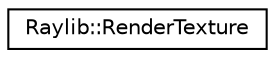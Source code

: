 digraph "Graphical Class Hierarchy"
{
 // LATEX_PDF_SIZE
  edge [fontname="Helvetica",fontsize="10",labelfontname="Helvetica",labelfontsize="10"];
  node [fontname="Helvetica",fontsize="10",shape=record];
  rankdir="LR";
  Node0 [label="Raylib::RenderTexture",height=0.2,width=0.4,color="black", fillcolor="white", style="filled",URL="$class_raylib_1_1_render_texture.html",tooltip=" "];
}
